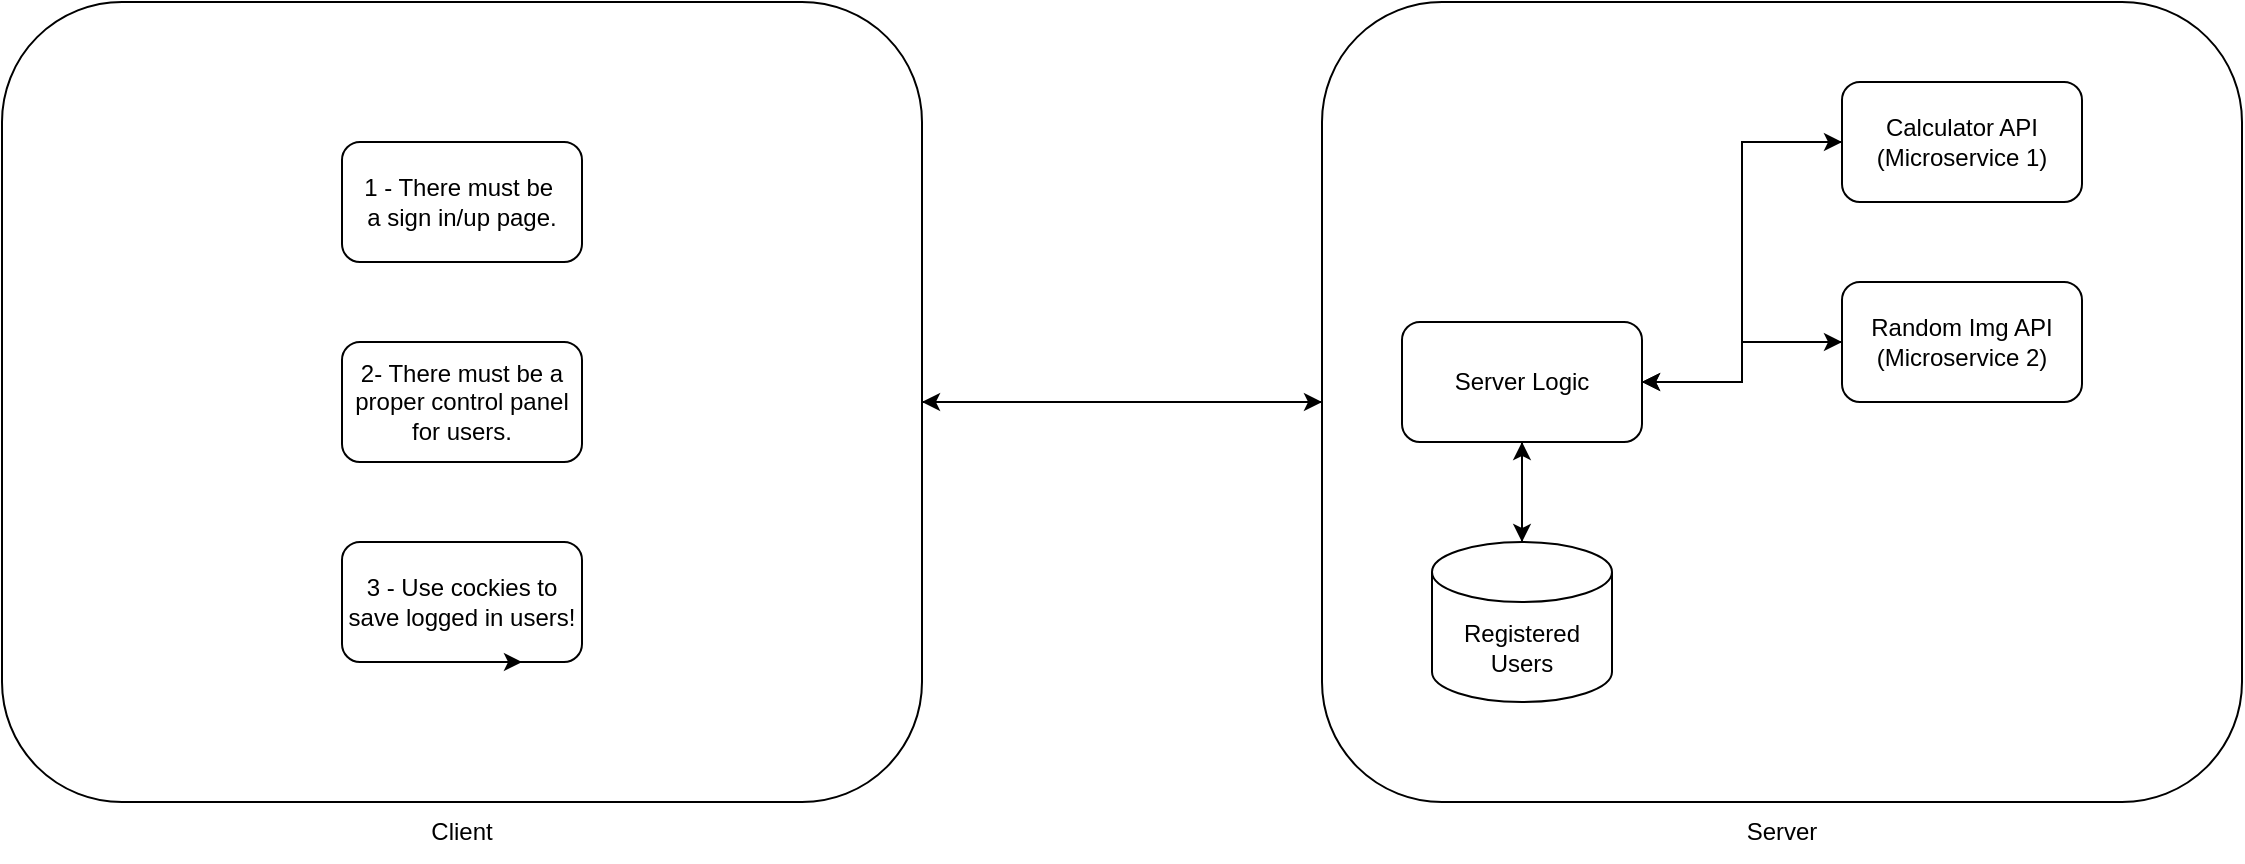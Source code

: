 <mxfile>
    <diagram name="Page-1" id="pmKt_e2EGxdqwPdzqbAh">
        <mxGraphModel dx="1148" dy="386" grid="1" gridSize="10" guides="1" tooltips="1" connect="1" arrows="1" fold="1" page="1" pageScale="1" pageWidth="850" pageHeight="1100" math="0" shadow="0">
            <root>
                <mxCell id="0"/>
                <mxCell id="1" parent="0"/>
                <mxCell id="SUJ-ti21fhwwI3aphZOd-17" style="edgeStyle=orthogonalEdgeStyle;rounded=0;orthogonalLoop=1;jettySize=auto;html=1;exitX=1;exitY=0.5;exitDx=0;exitDy=0;entryX=0;entryY=0.5;entryDx=0;entryDy=0;" parent="1" source="SUJ-ti21fhwwI3aphZOd-1" target="SUJ-ti21fhwwI3aphZOd-2" edge="1">
                    <mxGeometry relative="1" as="geometry"/>
                </mxCell>
                <mxCell id="SUJ-ti21fhwwI3aphZOd-1" value="" style="rounded=1;whiteSpace=wrap;html=1;" parent="1" vertex="1">
                    <mxGeometry x="-80" y="110" width="460" height="400" as="geometry"/>
                </mxCell>
                <mxCell id="SUJ-ti21fhwwI3aphZOd-16" style="edgeStyle=orthogonalEdgeStyle;rounded=0;orthogonalLoop=1;jettySize=auto;html=1;exitX=0;exitY=0.5;exitDx=0;exitDy=0;entryX=1;entryY=0.5;entryDx=0;entryDy=0;" parent="1" source="SUJ-ti21fhwwI3aphZOd-2" target="SUJ-ti21fhwwI3aphZOd-1" edge="1">
                    <mxGeometry relative="1" as="geometry"/>
                </mxCell>
                <mxCell id="SUJ-ti21fhwwI3aphZOd-2" value="" style="rounded=1;whiteSpace=wrap;html=1;" parent="1" vertex="1">
                    <mxGeometry x="580" y="110" width="460" height="400" as="geometry"/>
                </mxCell>
                <mxCell id="SUJ-ti21fhwwI3aphZOd-3" value="Client" style="text;html=1;strokeColor=none;fillColor=none;align=center;verticalAlign=middle;whiteSpace=wrap;rounded=0;" parent="1" vertex="1">
                    <mxGeometry x="120" y="510" width="60" height="30" as="geometry"/>
                </mxCell>
                <mxCell id="SUJ-ti21fhwwI3aphZOd-4" value="Server" style="text;html=1;strokeColor=none;fillColor=none;align=center;verticalAlign=middle;whiteSpace=wrap;rounded=0;" parent="1" vertex="1">
                    <mxGeometry x="780" y="510" width="60" height="30" as="geometry"/>
                </mxCell>
                <mxCell id="SUJ-ti21fhwwI3aphZOd-12" style="edgeStyle=orthogonalEdgeStyle;rounded=0;orthogonalLoop=1;jettySize=auto;html=1;exitX=1;exitY=0.5;exitDx=0;exitDy=0;entryX=0;entryY=0.5;entryDx=0;entryDy=0;" parent="1" source="SUJ-ti21fhwwI3aphZOd-5" target="SUJ-ti21fhwwI3aphZOd-8" edge="1">
                    <mxGeometry relative="1" as="geometry"/>
                </mxCell>
                <mxCell id="SUJ-ti21fhwwI3aphZOd-13" style="edgeStyle=orthogonalEdgeStyle;rounded=0;orthogonalLoop=1;jettySize=auto;html=1;exitX=1;exitY=0.5;exitDx=0;exitDy=0;entryX=0;entryY=0.5;entryDx=0;entryDy=0;" parent="1" source="SUJ-ti21fhwwI3aphZOd-5" target="SUJ-ti21fhwwI3aphZOd-6" edge="1">
                    <mxGeometry relative="1" as="geometry"/>
                </mxCell>
                <mxCell id="SUJ-ti21fhwwI3aphZOd-14" style="edgeStyle=orthogonalEdgeStyle;rounded=0;orthogonalLoop=1;jettySize=auto;html=1;exitX=0.5;exitY=1;exitDx=0;exitDy=0;" parent="1" source="SUJ-ti21fhwwI3aphZOd-5" target="SUJ-ti21fhwwI3aphZOd-7" edge="1">
                    <mxGeometry relative="1" as="geometry"/>
                </mxCell>
                <mxCell id="SUJ-ti21fhwwI3aphZOd-5" value="Server Logic" style="rounded=1;whiteSpace=wrap;html=1;" parent="1" vertex="1">
                    <mxGeometry x="620" y="270" width="120" height="60" as="geometry"/>
                </mxCell>
                <mxCell id="SUJ-ti21fhwwI3aphZOd-10" style="edgeStyle=orthogonalEdgeStyle;rounded=0;orthogonalLoop=1;jettySize=auto;html=1;exitX=0;exitY=0.5;exitDx=0;exitDy=0;entryX=1;entryY=0.5;entryDx=0;entryDy=0;" parent="1" source="SUJ-ti21fhwwI3aphZOd-6" target="SUJ-ti21fhwwI3aphZOd-5" edge="1">
                    <mxGeometry relative="1" as="geometry"/>
                </mxCell>
                <mxCell id="SUJ-ti21fhwwI3aphZOd-6" value="Calculator API&lt;br&gt;(Microservice 1)" style="rounded=1;whiteSpace=wrap;html=1;" parent="1" vertex="1">
                    <mxGeometry x="840" y="150" width="120" height="60" as="geometry"/>
                </mxCell>
                <mxCell id="SUJ-ti21fhwwI3aphZOd-15" style="edgeStyle=orthogonalEdgeStyle;rounded=0;orthogonalLoop=1;jettySize=auto;html=1;exitX=0.5;exitY=0;exitDx=0;exitDy=0;exitPerimeter=0;entryX=0.5;entryY=1;entryDx=0;entryDy=0;" parent="1" source="SUJ-ti21fhwwI3aphZOd-7" target="SUJ-ti21fhwwI3aphZOd-5" edge="1">
                    <mxGeometry relative="1" as="geometry"/>
                </mxCell>
                <mxCell id="SUJ-ti21fhwwI3aphZOd-7" value="Registered&lt;br&gt;Users" style="shape=cylinder3;whiteSpace=wrap;html=1;boundedLbl=1;backgroundOutline=1;size=15;" parent="1" vertex="1">
                    <mxGeometry x="635" y="380" width="90" height="80" as="geometry"/>
                </mxCell>
                <mxCell id="SUJ-ti21fhwwI3aphZOd-11" style="edgeStyle=orthogonalEdgeStyle;rounded=0;orthogonalLoop=1;jettySize=auto;html=1;exitX=0;exitY=0.5;exitDx=0;exitDy=0;entryX=1;entryY=0.5;entryDx=0;entryDy=0;" parent="1" source="SUJ-ti21fhwwI3aphZOd-8" target="SUJ-ti21fhwwI3aphZOd-5" edge="1">
                    <mxGeometry relative="1" as="geometry"/>
                </mxCell>
                <mxCell id="SUJ-ti21fhwwI3aphZOd-8" value="Random Img API&lt;br&gt;(Microservice 2)" style="rounded=1;whiteSpace=wrap;html=1;" parent="1" vertex="1">
                    <mxGeometry x="840" y="250" width="120" height="60" as="geometry"/>
                </mxCell>
                <mxCell id="SUJ-ti21fhwwI3aphZOd-19" value="1 - There must be&amp;nbsp;&lt;br&gt;a sign in/up&amp;nbsp;page." style="rounded=1;whiteSpace=wrap;html=1;" parent="1" vertex="1">
                    <mxGeometry x="90" y="180" width="120" height="60" as="geometry"/>
                </mxCell>
                <mxCell id="SUJ-ti21fhwwI3aphZOd-20" value="2- There must be a proper control panel for users." style="rounded=1;whiteSpace=wrap;html=1;" parent="1" vertex="1">
                    <mxGeometry x="90" y="280" width="120" height="60" as="geometry"/>
                </mxCell>
                <mxCell id="SUJ-ti21fhwwI3aphZOd-21" value="3 - Use cockies to save logged in users!" style="rounded=1;whiteSpace=wrap;html=1;" parent="1" vertex="1">
                    <mxGeometry x="90" y="380" width="120" height="60" as="geometry"/>
                </mxCell>
                <mxCell id="SUJ-ti21fhwwI3aphZOd-22" style="edgeStyle=orthogonalEdgeStyle;rounded=0;orthogonalLoop=1;jettySize=auto;html=1;exitX=0.5;exitY=1;exitDx=0;exitDy=0;entryX=0.75;entryY=1;entryDx=0;entryDy=0;" parent="1" source="SUJ-ti21fhwwI3aphZOd-21" target="SUJ-ti21fhwwI3aphZOd-21" edge="1">
                    <mxGeometry relative="1" as="geometry"/>
                </mxCell>
            </root>
        </mxGraphModel>
    </diagram>
</mxfile>